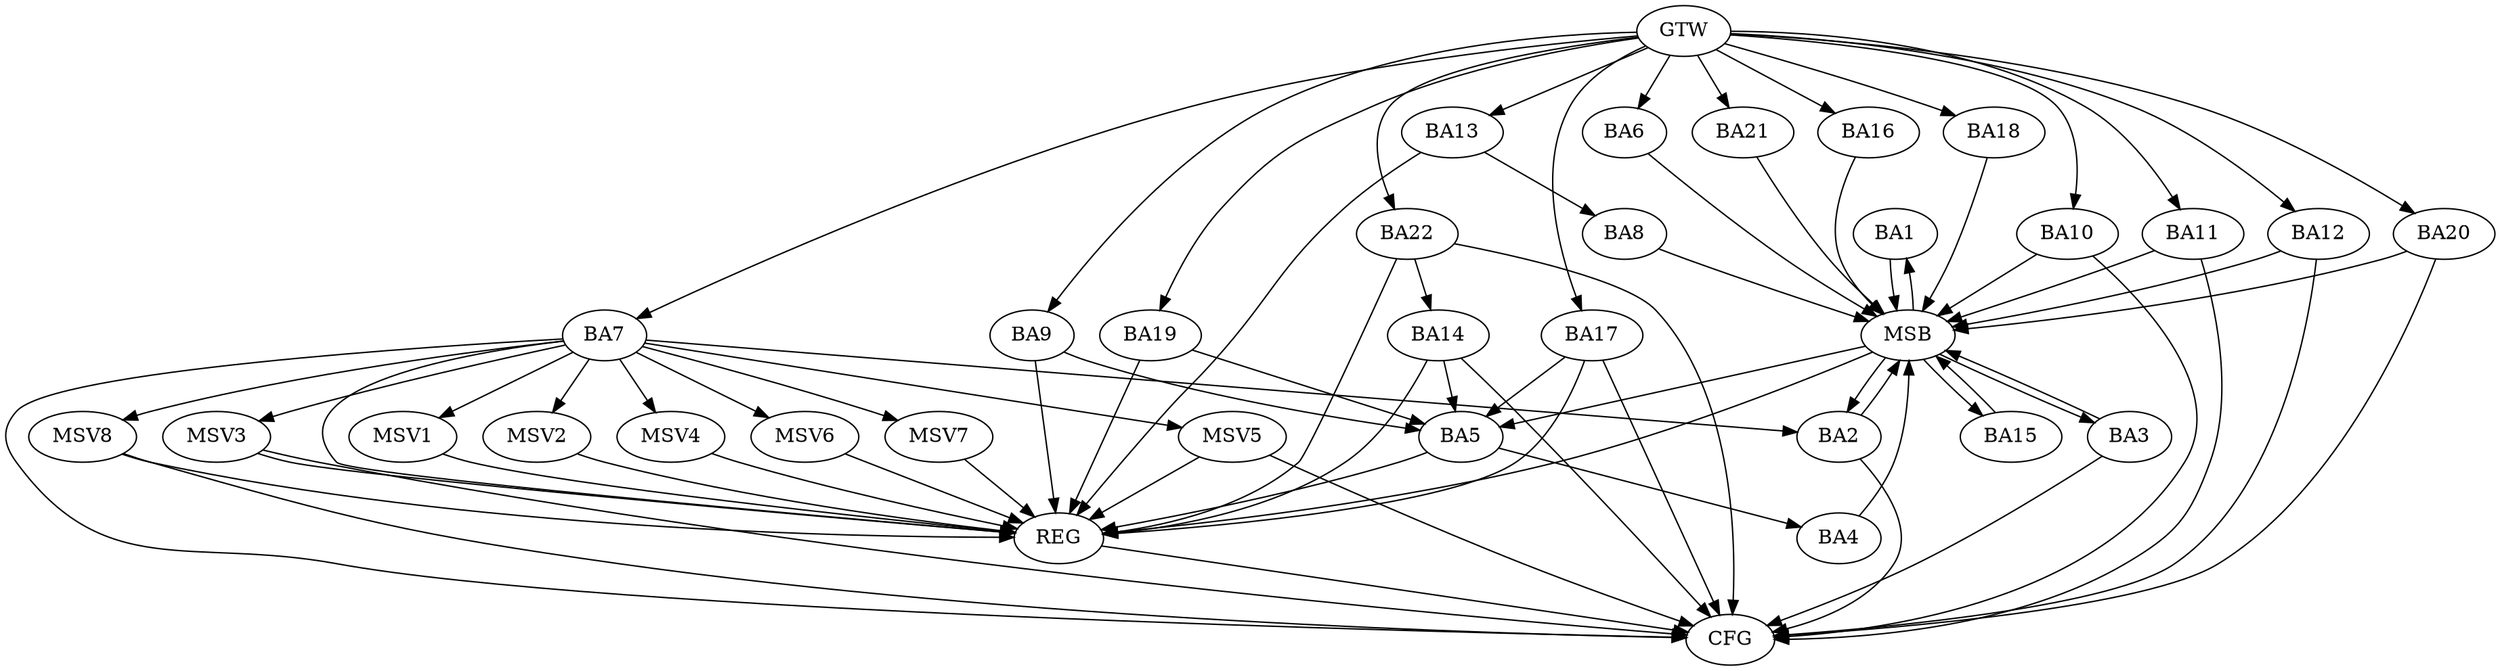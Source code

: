 strict digraph G {
  BA1 [ label="BA1" ];
  BA2 [ label="BA2" ];
  BA3 [ label="BA3" ];
  BA4 [ label="BA4" ];
  BA5 [ label="BA5" ];
  BA6 [ label="BA6" ];
  BA7 [ label="BA7" ];
  BA8 [ label="BA8" ];
  BA9 [ label="BA9" ];
  BA10 [ label="BA10" ];
  BA11 [ label="BA11" ];
  BA12 [ label="BA12" ];
  BA13 [ label="BA13" ];
  BA14 [ label="BA14" ];
  BA15 [ label="BA15" ];
  BA16 [ label="BA16" ];
  BA17 [ label="BA17" ];
  BA18 [ label="BA18" ];
  BA19 [ label="BA19" ];
  BA20 [ label="BA20" ];
  BA21 [ label="BA21" ];
  BA22 [ label="BA22" ];
  GTW [ label="GTW" ];
  REG [ label="REG" ];
  MSB [ label="MSB" ];
  CFG [ label="CFG" ];
  MSV1 [ label="MSV1" ];
  MSV2 [ label="MSV2" ];
  MSV3 [ label="MSV3" ];
  MSV4 [ label="MSV4" ];
  MSV5 [ label="MSV5" ];
  MSV6 [ label="MSV6" ];
  MSV7 [ label="MSV7" ];
  MSV8 [ label="MSV8" ];
  BA5 -> BA4;
  BA7 -> BA2;
  BA9 -> BA5;
  BA13 -> BA8;
  BA14 -> BA5;
  BA17 -> BA5;
  BA19 -> BA5;
  BA22 -> BA14;
  GTW -> BA6;
  GTW -> BA7;
  GTW -> BA9;
  GTW -> BA10;
  GTW -> BA11;
  GTW -> BA12;
  GTW -> BA13;
  GTW -> BA16;
  GTW -> BA17;
  GTW -> BA18;
  GTW -> BA19;
  GTW -> BA20;
  GTW -> BA21;
  GTW -> BA22;
  BA5 -> REG;
  BA7 -> REG;
  BA9 -> REG;
  BA13 -> REG;
  BA14 -> REG;
  BA17 -> REG;
  BA19 -> REG;
  BA22 -> REG;
  BA1 -> MSB;
  MSB -> BA2;
  MSB -> REG;
  BA2 -> MSB;
  MSB -> BA1;
  BA3 -> MSB;
  BA4 -> MSB;
  BA6 -> MSB;
  MSB -> BA5;
  BA8 -> MSB;
  BA10 -> MSB;
  BA11 -> MSB;
  BA12 -> MSB;
  BA15 -> MSB;
  BA16 -> MSB;
  MSB -> BA3;
  BA18 -> MSB;
  BA20 -> MSB;
  MSB -> BA15;
  BA21 -> MSB;
  BA2 -> CFG;
  BA22 -> CFG;
  BA7 -> CFG;
  BA12 -> CFG;
  BA17 -> CFG;
  BA20 -> CFG;
  BA11 -> CFG;
  BA3 -> CFG;
  BA14 -> CFG;
  BA10 -> CFG;
  REG -> CFG;
  BA7 -> MSV1;
  MSV1 -> REG;
  BA7 -> MSV2;
  MSV2 -> REG;
  BA7 -> MSV3;
  BA7 -> MSV4;
  MSV3 -> REG;
  MSV3 -> CFG;
  MSV4 -> REG;
  BA7 -> MSV5;
  MSV5 -> REG;
  MSV5 -> CFG;
  BA7 -> MSV6;
  BA7 -> MSV7;
  MSV6 -> REG;
  MSV7 -> REG;
  BA7 -> MSV8;
  MSV8 -> REG;
  MSV8 -> CFG;
}
